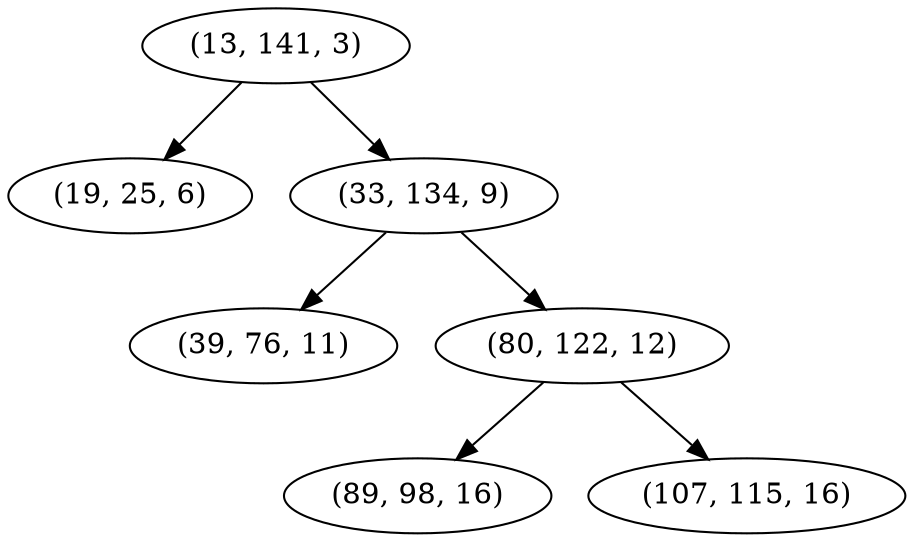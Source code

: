 digraph tree {
    "(13, 141, 3)";
    "(19, 25, 6)";
    "(33, 134, 9)";
    "(39, 76, 11)";
    "(80, 122, 12)";
    "(89, 98, 16)";
    "(107, 115, 16)";
    "(13, 141, 3)" -> "(19, 25, 6)";
    "(13, 141, 3)" -> "(33, 134, 9)";
    "(33, 134, 9)" -> "(39, 76, 11)";
    "(33, 134, 9)" -> "(80, 122, 12)";
    "(80, 122, 12)" -> "(89, 98, 16)";
    "(80, 122, 12)" -> "(107, 115, 16)";
}
